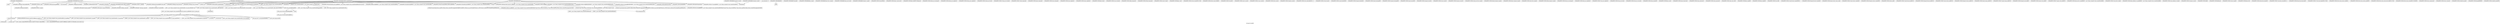 digraph "Call graph: fix_efield.ll" {
	label="Call graph: fix_efield.ll";

	Node0x5583dc240670 [shape=record,label="{_ZN9LAMMPS_NS9FixEfieldC2EPNS_6LAMMPSEiPPc}"];
	Node0x5583dc240670 -> Node0x5583dc0f5d40;
	Node0x5583dc240670 -> Node0x5583dc0f9210;
	Node0x5583dc240670 -> Node0x5583dc0fa680;
	Node0x5583dc240670 -> Node0x5583dc0fa700;
	Node0x5583dc240670 -> Node0x5583dc0f86a0;
	Node0x5583dc240670 -> Node0x5583dc0f6500;
	Node0x5583dc240670 -> Node0x5583dc0f9080;
	Node0x5583dc240670 -> Node0x5583dc2406b0;
	Node0x5583dc240670 -> Node0x5583dc0f6b30;
	Node0x5583dc240670 -> Node0x5583dc0b62d0;
	Node0x5583dc240670 -> Node0x5583dc1dacd0;
	Node0x5583dc240670 -> Node0x5583dc240950;
	Node0x5583dc240670 -> Node0x5583dc0f9410;
	Node0x5583dc240670 -> Node0x5583dc16e020;
	Node0x5583dc240670 -> Node0x5583dc1dabc0;
	Node0x5583dc240670 -> Node0x5583dc14def0;
	Node0x5583dc240670 -> Node0x5583dc1dac40;
	Node0x5583dc0f5d40 [shape=record,label="{_ZN9LAMMPS_NS3FixC2EPNS_6LAMMPSEiPPc}"];
	Node0x5583dc0f9080 [shape=record,label="{_ZN9LAMMPS_NS5utils16missing_cmd_argsERKNSt7__cxx1112basic_stringIcSt11char_traitsIcESaIcEEEiS8_PNS_5ErrorE}"];
	Node0x5583dc0f9210 [shape=record,label="{_ZNSaIcEC1Ev}"];
	Node0x5583dc156d60 [shape=record,label="{_ZN9LAMMPS_NS9FixEfield14compute_vectorEi}"];
	Node0x5583dc156d60 -> Node0x5583dc1553a0;
	Node0x5583dc0fa680 [shape=record,label="{_ZNSt7__cxx1112basic_stringIcSt11char_traitsIcESaIcEEC2IS3_EEPKcRKS3_}"];
	Node0x5583dc0fa680 -> Node0x5583dc0f7270;
	Node0x5583dc0fa680 -> Node0x5583dc13d9e0;
	Node0x5583dc0fa680 -> Node0x5583dc11aee0;
	Node0x5583dc0fa680 -> Node0x5583dc11a2b0;
	Node0x5583dc0fa680 -> Node0x5583dc115200;
	Node0x5583dc2504f0 [shape=record,label="{__gxx_personality_v0}"];
	Node0x5583dc0f6500 [shape=record,label="{_ZStplIcSt11char_traitsIcESaIcEENSt7__cxx1112basic_stringIT_T0_T1_EEOS8_PKS5_}"];
	Node0x5583dc0f6500 -> Node0x5583dc250570;
	Node0x5583dc0f6500 -> Node0x5583dc250620;
	Node0x5583dc2406b0 [shape=record,label="{_ZNSt7__cxx1112basic_stringIcSt11char_traitsIcESaIcEED1Ev}"];
	Node0x5583dc0f6b30 [shape=record,label="{_ZNSaIcED1Ev}"];
	Node0x5583dc0f9410 [shape=record,label="{_ZN9LAMMPS_NS5utils8strmatchERKNSt7__cxx1112basic_stringIcSt11char_traitsIcESaIcEEES8_}"];
	Node0x5583dc240950 [shape=record,label="{_ZN9LAMMPS_NS5utils6strdupERKNSt7__cxx1112basic_stringIcSt11char_traitsIcESaIcEEE}"];
	Node0x5583dc1dac40 [shape=record,label="{_ZN9LAMMPS_NS5utils7numericEPKciS2_bPNS_6LAMMPSE}"];
	Node0x5583dc16e020 [shape=record,label="{strcmp}"];
	Node0x5583dc14def0 [shape=record,label="{_ZNK9LAMMPS_NS6Domain16get_region_by_idERKNSt7__cxx1112basic_stringIcSt11char_traitsIcESaIcEEE}"];
	Node0x5583dc1dabc0 [shape=record,label="{_ZN9LAMMPS_NS5Error3allIJRPcEEEvRKNSt7__cxx1112basic_stringIcSt11char_traitsIcESaIcEEEiSB_DpOT_}"];
	Node0x5583dc1dabc0 -> Node0x5583dc2507c0;
	Node0x5583dc1dabc0 -> Node0x5583dc250870;
	Node0x5583dc1dabc0 -> Node0x5583dc2508f0;
	Node0x5583dc1dacd0 [shape=record,label="{_ZN9LAMMPS_NS5Error3allIJRPcS3_EEEvRKNSt7__cxx1112basic_stringIcSt11char_traitsIcESaIcEEEiSB_DpOT_}"];
	Node0x5583dc1dacd0 -> Node0x5583dc2507c0;
	Node0x5583dc1dacd0 -> Node0x5583dc250970;
	Node0x5583dc1dacd0 -> Node0x5583dc2508f0;
	Node0x5583dc24ec70 [shape=record,label="{_ZNKSt7__cxx1112basic_stringIcSt11char_traitsIcESaIcEE4dataEv}"];
	Node0x5583dc24ed20 [shape=record,label="{_ZNKSt7__cxx1112basic_stringIcSt11char_traitsIcESaIcEE4sizeEv}"];
	Node0x5583dc20e780 [shape=record,label="{llvm.memcpy.p0.p0.i64}"];
	Node0x5583dc0b62d0 [shape=record,label="{_ZN9LAMMPS_NS5Error3allERKNSt7__cxx1112basic_stringIcSt11char_traitsIcESaIcEEEiS8_}"];
	Node0x5583dc0f86a0 [shape=record,label="{_ZN9LAMMPS_NS6Memory6createIdEEPPT_RS4_iiPKc}"];
	Node0x5583dc0f86a0 -> Node0x5583dc1214e0;
	Node0x5583dc0fa700 [shape=record,label="{_ZN9LAMMPS_NS3FixD2Ev}"];
	Node0x5583dc110190 [shape=record,label="{_ZN9LAMMPS_NS9FixEfieldD2Ev}"];
	Node0x5583dc110190 -> Node0x5583dc110960;
	Node0x5583dc110190 -> Node0x5583dc11b0b0;
	Node0x5583dc110190 -> Node0x5583dc0fa700;
	Node0x5583dc110190 -> Node0x5583dc114830;
	Node0x5583dc110960 [shape=record,label="{_ZdaPv}"];
	Node0x5583dc114830 [shape=record,label="{_ZN9LAMMPS_NS6Memory7destroyIdEEvRPPT_}"];
	Node0x5583dc114830 -> Node0x5583dc11c3b0;
	Node0x5583dc11b0b0 [shape=record,label="{__clang_call_terminate}"];
	Node0x5583dc11b0b0 -> Node0x5583dc11e0a0;
	Node0x5583dc11b0b0 -> Node0x5583dc11f7b0;
	Node0x5583dc11e0a0 [shape=record,label="{__cxa_begin_catch}"];
	Node0x5583dc11f7b0 [shape=record,label="{_ZSt9terminatev}"];
	Node0x5583dc121020 [shape=record,label="{_ZN9LAMMPS_NS9FixEfieldD0Ev}"];
	Node0x5583dc121020 -> Node0x5583dc122350;
	Node0x5583dc122350 [shape=record,label="{_ZdlPv}"];
	Node0x5583dc123670 [shape=record,label="{_ZN9LAMMPS_NS9FixEfield7setmaskEv}"];
	Node0x5583dc1241c0 [shape=record,label="{_ZN9LAMMPS_NS9FixEfield4initEv}"];
	Node0x5583dc1241c0 -> Node0x5583dc0f9210;
	Node0x5583dc1241c0 -> Node0x5583dc0fa680;
	Node0x5583dc1241c0 -> Node0x5583dc0f6b30;
	Node0x5583dc1241c0 -> Node0x5583dc2406b0;
	Node0x5583dc1241c0 -> Node0x5583dc1dabc0;
	Node0x5583dc1241c0 -> Node0x5583dc128410;
	Node0x5583dc1241c0 -> Node0x5583dc0f9410;
	Node0x5583dc1241c0 -> Node0x5583dc251340;
	Node0x5583dc1241c0 -> Node0x5583dc1dacd0;
	Node0x5583dc1241c0 -> Node0x5583dc14def0;
	Node0x5583dc1241c0 -> Node0x5583dc2512c0;
	Node0x5583dc1241c0 -> Node0x5583dc1270f0;
	Node0x5583dc1241c0 -> Node0x5583dc251240;
	Node0x5583dc1241c0 -> Node0x5583dc16e020;
	Node0x5583dc1241c0 -> Node0x5583dc125fa0;
	Node0x5583dc125fa0 [shape=record,label="{_ZN9LAMMPS_NS5Error7warningERKNSt7__cxx1112basic_stringIcSt11char_traitsIcESaIcEEEiS8_}"];
	Node0x5583dc1270f0 [shape=record,label="{_ZN9LAMMPS_NS8Variable4findEPKc}"];
	Node0x5583dc251240 [shape=record,label="{_ZN9LAMMPS_NS8Variable10equalstyleEi}"];
	Node0x5583dc2512c0 [shape=record,label="{_ZN9LAMMPS_NS8Variable9atomstyleEi}"];
	Node0x5583dc251340 [shape=record,label="{_ZN9LAMMPS_NS5Error7warningIJRPcEEEvRKNSt7__cxx1112basic_stringIcSt11char_traitsIcESaIcEEEiSB_DpOT_}"];
	Node0x5583dc251340 -> Node0x5583dc2507c0;
	Node0x5583dc251340 -> Node0x5583dc250870;
	Node0x5583dc251340 -> Node0x5583dc12b180;
	Node0x5583dc128410 [shape=record,label="{__dynamic_cast}"];
	Node0x5583dc12dcc0 [shape=record,label="{_ZN9LAMMPS_NS9FixEfield5setupEi}"];
	Node0x5583dc12dcc0 -> Node0x5583dc0f9210;
	Node0x5583dc12dcc0 -> Node0x5583dc0fa680;
	Node0x5583dc12dcc0 -> Node0x5583dc12fa50;
	Node0x5583dc12dcc0 -> Node0x5583dc0f9410;
	Node0x5583dc12dcc0 -> Node0x5583dc2406b0;
	Node0x5583dc12dcc0 -> Node0x5583dc0f6b30;
	Node0x5583dc12dcc0 -> Node0x5583dc12f000;
	Node0x5583dc12dcc0 -> Node0x5583dc128410;
	Node0x5583dc12f000 [shape=record,label="{_ZN9LAMMPS_NS5Respa13copy_flevel_fEi}"];
	Node0x5583dc12fa50 [shape=record,label="{_ZN9LAMMPS_NS5Respa13copy_f_flevelEi}"];
	Node0x5583dc131de0 [shape=record,label="{_ZN9LAMMPS_NS9FixEfield9min_setupEi}"];
	Node0x5583dc132f20 [shape=record,label="{_ZN9LAMMPS_NS9FixEfield10post_forceEi}"];
	Node0x5583dc132f20 -> Node0x5583dc133fc0;
	Node0x5583dc132f20 -> Node0x5583dc114830;
	Node0x5583dc132f20 -> Node0x5583dc0f86a0;
	Node0x5583dc132f20 -> Node0x5583dc134c10;
	Node0x5583dc132f20 -> Node0x5583dc137750;
	Node0x5583dc132f20 -> Node0x5583dc138970;
	Node0x5583dc132f20 -> Node0x5583dc13ced0;
	Node0x5583dc132f20 -> Node0x5583dc154bb0;
	Node0x5583dc132f20 -> Node0x5583dc13d500;
	Node0x5583dc133fc0 [shape=record,label="{_ZN9LAMMPS_NS3Fix6v_initEi}"];
	Node0x5583dc133fc0 -> Node0x5583dc13fa60;
	Node0x5583dc134c10 [shape=record,label="{_ZN9LAMMPS_NS6Region8prematchEv}"];
	Node0x5583dc137750 [shape=record,label="{_ZN9LAMMPS_NS6Region5matchEddd}"];
	Node0x5583dc138970 [shape=record,label="{_ZN9LAMMPS_NS6Domain5unmapEPKdiPd}"];
	Node0x5583dc13ced0 [shape=record,label="{llvm.fmuladd.f64}"];
	Node0x5583dc13d500 [shape=record,label="{_ZN9LAMMPS_NS3Fix7v_tallyEiPd}"];
	Node0x5583dc154bb0 [shape=record,label="{_ZN9LAMMPS_NS9FixEfield23update_efield_variablesEv}"];
	Node0x5583dc154bb0 -> Node0x5583dc143a20;
	Node0x5583dc154bb0 -> Node0x5583dc148540;
	Node0x5583dc154bb0 -> Node0x5583dc149840;
	Node0x5583dc154bb0 -> Node0x5583dc14a220;
	Node0x5583dc14be80 [shape=record,label="{_ZN9LAMMPS_NS9FixEfield16post_force_respaEiii}"];
	Node0x5583dc14c860 [shape=record,label="{_ZN9LAMMPS_NS9FixEfield14min_post_forceEi}"];
	Node0x5583dc14f8c0 [shape=record,label="{_ZN9LAMMPS_NS9FixEfield12memory_usageEv}"];
	Node0x5583dc150760 [shape=record,label="{_ZN9LAMMPS_NS9FixEfield14compute_scalarEv}"];
	Node0x5583dc150760 -> Node0x5583dc1553a0;
	Node0x5583dc1553a0 [shape=record,label="{MPI_Allreduce}"];
	Node0x5583dc22cae0 [shape=record,label="{_ZN9LAMMPS_NS3Fix7extractEPKcRi}"];
	Node0x5583dc143a20 [shape=record,label="{_ZN9LAMMPS_NS6Modify17clearstep_computeEv}"];
	Node0x5583dc148540 [shape=record,label="{_ZN9LAMMPS_NS8Variable13compute_equalEi}"];
	Node0x5583dc149840 [shape=record,label="{_ZN9LAMMPS_NS8Variable12compute_atomEiiPdii}"];
	Node0x5583dc14a220 [shape=record,label="{_ZN9LAMMPS_NS6Modify15addstep_computeEl}"];
	Node0x5583dc15a1b0 [shape=record,label="{_ZN9LAMMPS_NS3Fix16post_constructorEv}"];
	Node0x5583dc15bf00 [shape=record,label="{_ZN9LAMMPS_NS3Fix9init_listEiPNS_9NeighListE}"];
	Node0x5583dc15c750 [shape=record,label="{_ZN9LAMMPS_NS3Fix18setup_pre_exchangeEv}"];
	Node0x5583dc234530 [shape=record,label="{_ZN9LAMMPS_NS3Fix18setup_pre_neighborEv}"];
	Node0x5583dc15d1e0 [shape=record,label="{_ZN9LAMMPS_NS3Fix19setup_post_neighborEv}"];
	Node0x5583dc15d7a0 [shape=record,label="{_ZN9LAMMPS_NS3Fix15setup_pre_forceEi}"];
	Node0x5583dc160460 [shape=record,label="{_ZN9LAMMPS_NS3Fix17setup_pre_reverseEii}"];
	Node0x5583dc160e70 [shape=record,label="{_ZN9LAMMPS_NS3Fix17initial_integrateEi}"];
	Node0x5583dc161ac0 [shape=record,label="{_ZN9LAMMPS_NS3Fix14post_integrateEv}"];
	Node0x5583dc162580 [shape=record,label="{_ZN9LAMMPS_NS3Fix12pre_exchangeEv}"];
	Node0x5583dc163290 [shape=record,label="{_ZN9LAMMPS_NS3Fix12pre_neighborEv}"];
	Node0x5583dc1639c0 [shape=record,label="{_ZN9LAMMPS_NS3Fix13post_neighborEv}"];
	Node0x5583dc1647d0 [shape=record,label="{_ZN9LAMMPS_NS3Fix9pre_forceEi}"];
	Node0x5583dc164f90 [shape=record,label="{_ZN9LAMMPS_NS3Fix11pre_reverseEii}"];
	Node0x5583dc1656c0 [shape=record,label="{_ZN9LAMMPS_NS3Fix15final_integrateEv}"];
	Node0x5583dc169bf0 [shape=record,label="{_ZN9LAMMPS_NS3Fix15fused_integrateEi}"];
	Node0x5583dc1709c0 [shape=record,label="{_ZN9LAMMPS_NS3Fix11end_of_stepEv}"];
	Node0x5583dc1713e0 [shape=record,label="{_ZN9LAMMPS_NS3Fix8post_runEv}"];
	Node0x5583dc171ae0 [shape=record,label="{_ZN9LAMMPS_NS3Fix13write_restartEP8_IO_FILE}"];
	Node0x5583dc1732b0 [shape=record,label="{_ZN9LAMMPS_NS3Fix18write_restart_fileEPKc}"];
	Node0x5583dc1751b0 [shape=record,label="{_ZN9LAMMPS_NS3Fix7restartEPc}"];
	Node0x5583dc177440 [shape=record,label="{_ZN9LAMMPS_NS3Fix11grow_arraysEi}"];
	Node0x5583dc178860 [shape=record,label="{_ZN9LAMMPS_NS3Fix11copy_arraysEiii}"];
	Node0x5583dc179100 [shape=record,label="{_ZN9LAMMPS_NS3Fix10set_arraysEi}"];
	Node0x5583dc17ac80 [shape=record,label="{_ZN9LAMMPS_NS3Fix13update_arraysEii}"];
	Node0x5583dc17c4f0 [shape=record,label="{_ZN9LAMMPS_NS3Fix12set_moleculeEiiiPdS1_S1_}"];
	Node0x5583dc17d750 [shape=record,label="{_ZN9LAMMPS_NS3Fix11clear_bonusEv}"];
	Node0x5583dc17f710 [shape=record,label="{_ZN9LAMMPS_NS3Fix11pack_borderEiPiPd}"];
	Node0x5583dc180470 [shape=record,label="{_ZN9LAMMPS_NS3Fix13unpack_borderEiiPd}"];
	Node0x5583dc1819a0 [shape=record,label="{_ZN9LAMMPS_NS3Fix13pack_exchangeEiPd}"];
	Node0x5583dc182250 [shape=record,label="{_ZN9LAMMPS_NS3Fix15unpack_exchangeEiPd}"];
	Node0x5583dc183730 [shape=record,label="{_ZN9LAMMPS_NS3Fix12pack_restartEiPd}"];
	Node0x5583dc1844d0 [shape=record,label="{_ZN9LAMMPS_NS3Fix14unpack_restartEii}"];
	Node0x5583dc185940 [shape=record,label="{_ZN9LAMMPS_NS3Fix12size_restartEi}"];
	Node0x5583dc187330 [shape=record,label="{_ZN9LAMMPS_NS3Fix15maxsize_restartEv}"];
	Node0x5583dc187b80 [shape=record,label="{_ZN9LAMMPS_NS3Fix21setup_pre_force_respaEii}"];
	Node0x5583dc189690 [shape=record,label="{_ZN9LAMMPS_NS3Fix23initial_integrate_respaEiii}"];
	Node0x5583dc18ab30 [shape=record,label="{_ZN9LAMMPS_NS3Fix20post_integrate_respaEii}"];
	Node0x5583dc18b3e0 [shape=record,label="{_ZN9LAMMPS_NS3Fix15pre_force_respaEiii}"];
	Node0x5583dc18d3a0 [shape=record,label="{_ZN9LAMMPS_NS3Fix21final_integrate_respaEii}"];
	Node0x5583dc18e100 [shape=record,label="{_ZN9LAMMPS_NS3Fix16min_pre_exchangeEv}"];
	Node0x5583dc18f570 [shape=record,label="{_ZN9LAMMPS_NS3Fix16min_pre_neighborEv}"];
	Node0x5583dc190a50 [shape=record,label="{_ZN9LAMMPS_NS3Fix17min_post_neighborEv}"];
	Node0x5583dc191300 [shape=record,label="{_ZN9LAMMPS_NS3Fix13min_pre_forceEi}"];
	Node0x5583dc193250 [shape=record,label="{_ZN9LAMMPS_NS3Fix15min_pre_reverseEii}"];
	Node0x5583dc193d30 [shape=record,label="{_ZN9LAMMPS_NS3Fix10min_energyEPd}"];
	Node0x5583dc193fe0 [shape=record,label="{_ZN9LAMMPS_NS3Fix9min_storeEv}"];
	Node0x5583dc16dc60 [shape=record,label="{_ZN9LAMMPS_NS3Fix14min_clearstoreEv}"];
	Node0x5583dc195600 [shape=record,label="{_ZN9LAMMPS_NS3Fix13min_pushstoreEv}"];
	Node0x5583dc196480 [shape=record,label="{_ZN9LAMMPS_NS3Fix12min_popstoreEv}"];
	Node0x5583dc19a9b0 [shape=record,label="{_ZN9LAMMPS_NS3Fix13min_reset_refEv}"];
	Node0x5583dc19b970 [shape=record,label="{_ZN9LAMMPS_NS3Fix8min_stepEdPd}"];
	Node0x5583dc19bee0 [shape=record,label="{_ZN9LAMMPS_NS3Fix9max_alphaEPd}"];
	Node0x5583dc19ce20 [shape=record,label="{_ZN9LAMMPS_NS3Fix7min_dofEv}"];
	Node0x5583dc19ddf0 [shape=record,label="{_ZN9LAMMPS_NS3Fix17pack_forward_commEiPiPdiS1_}"];
	Node0x5583dc1a18a0 [shape=record,label="{_ZN9LAMMPS_NS3Fix19unpack_forward_commEiiPd}"];
	Node0x5583dc1a2010 [shape=record,label="{_ZN9LAMMPS_NS3Fix22pack_reverse_comm_sizeEii}"];
	Node0x5583dc1a47c0 [shape=record,label="{_ZN9LAMMPS_NS3Fix17pack_reverse_commEiiPd}"];
	Node0x5583dc1a4f90 [shape=record,label="{_ZN9LAMMPS_NS3Fix19unpack_reverse_commEiPiPd}"];
	Node0x5583dc1a7180 [shape=record,label="{_ZN9LAMMPS_NS3Fix10reset_gridEv}"];
	Node0x5583dc1a7950 [shape=record,label="{_ZN9LAMMPS_NS3Fix17pack_forward_gridEiPviPi}"];
	Node0x5583dc1a99f0 [shape=record,label="{_ZN9LAMMPS_NS3Fix19unpack_forward_gridEiPviPi}"];
	Node0x5583dc1aa1c0 [shape=record,label="{_ZN9LAMMPS_NS3Fix17pack_reverse_gridEiPviPi}"];
	Node0x5583dc1ace40 [shape=record,label="{_ZN9LAMMPS_NS3Fix19unpack_reverse_gridEiPviPi}"];
	Node0x5583dc1ad610 [shape=record,label="{_ZN9LAMMPS_NS3Fix15pack_remap_gridEiPviPi}"];
	Node0x5583dc1af100 [shape=record,label="{_ZN9LAMMPS_NS3Fix17unpack_remap_gridEiPviPi}"];
	Node0x5583dc1b06c0 [shape=record,label="{_ZN9LAMMPS_NS3Fix16unpack_read_gridEiPc}"];
	Node0x5583dc1b3ec0 [shape=record,label="{_ZN9LAMMPS_NS3Fix15pack_write_gridEiPv}"];
	Node0x5583dc1b4550 [shape=record,label="{_ZN9LAMMPS_NS3Fix17unpack_write_gridEiPvPi}"];
	Node0x5583dc1b5500 [shape=record,label="{_ZN9LAMMPS_NS3Fix16get_grid_by_nameERKNSt7__cxx1112basic_stringIcSt11char_traitsIcESaIcEEERi}"];
	Node0x5583dc1b6a90 [shape=record,label="{_ZN9LAMMPS_NS3Fix17get_grid_by_indexEi}"];
	Node0x5583dc1b7fc0 [shape=record,label="{_ZN9LAMMPS_NS3Fix20get_griddata_by_nameEiRKNSt7__cxx1112basic_stringIcSt11char_traitsIcESaIcEEERi}"];
	Node0x5583dc1b8900 [shape=record,label="{_ZN9LAMMPS_NS3Fix21get_griddata_by_indexEi}"];
	Node0x5583dc1b9330 [shape=record,label="{_ZN9LAMMPS_NS3Fix13compute_arrayEii}"];
	Node0x5583dc1b95e0 [shape=record,label="{_ZN9LAMMPS_NS3Fix3dofEi}"];
	Node0x5583dc1b9e00 [shape=record,label="{_ZN9LAMMPS_NS3Fix6deformEi}"];
	Node0x5583dc1bcb80 [shape=record,label="{_ZN9LAMMPS_NS3Fix12reset_targetEd}"];
	Node0x5583dc1be940 [shape=record,label="{_ZN9LAMMPS_NS3Fix8reset_dtEv}"];
	Node0x5583dc1c39e0 [shape=record,label="{_ZN9LAMMPS_NS3Fix16read_data_headerEPc}"];
	Node0x5583dc1d8620 [shape=record,label="{_ZN9LAMMPS_NS3Fix17read_data_sectionEPciS1_i}"];
	Node0x5583dc1dafd0 [shape=record,label="{_ZN9LAMMPS_NS3Fix20read_data_skip_linesEPc}"];
	Node0x5583dc1dc460 [shape=record,label="{_ZN9LAMMPS_NS3Fix17write_data_headerEP8_IO_FILEi}"];
	Node0x5583dc1dd610 [shape=record,label="{_ZN9LAMMPS_NS3Fix23write_data_section_sizeEiRiS1_}"];
	Node0x5583dc1ec870 [shape=record,label="{_ZN9LAMMPS_NS3Fix23write_data_section_packEiPPd}"];
	Node0x5583dc1ee740 [shape=record,label="{_ZN9LAMMPS_NS3Fix26write_data_section_keywordEiP8_IO_FILE}"];
	Node0x5583dc1f0a40 [shape=record,label="{_ZN9LAMMPS_NS3Fix18write_data_sectionEiP8_IO_FILEiPPdi}"];
	Node0x5583dc1f0e40 [shape=record,label="{_ZN9LAMMPS_NS3Fix13zero_momentumEv}"];
	Node0x5583dc1f1600 [shape=record,label="{_ZN9LAMMPS_NS3Fix13zero_rotationEv}"];
	Node0x5583dc1f35b0 [shape=record,label="{_ZN9LAMMPS_NS3Fix15rebuild_specialEv}"];
	Node0x5583dc1f51e0 [shape=record,label="{_ZN9LAMMPS_NS3Fix5imageERPiRPPd}"];
	Node0x5583dc1f7420 [shape=record,label="{_ZN9LAMMPS_NS3Fix12modify_paramEiPPc}"];
	Node0x5583dc13fa60 [shape=record,label="{_ZN9LAMMPS_NS3Fix7v_setupEi}"];
	Node0x5583dc0f7270 [shape=record,label="{_ZNSt7__cxx1112basic_stringIcSt11char_traitsIcESaIcEE13_M_local_dataEv}"];
	Node0x5583dc13d9e0 [shape=record,label="{_ZNSt7__cxx1112basic_stringIcSt11char_traitsIcESaIcEE12_Alloc_hiderC1EPcRKS3_}"];
	Node0x5583dc11a2b0 [shape=record,label="{_ZNSt7__cxx1112basic_stringIcSt11char_traitsIcESaIcEE12_M_constructIPKcEEvT_S8_}"];
	Node0x5583dc11a2b0 -> Node0x5583dc1fc070;
	Node0x5583dc11aee0 [shape=record,label="{_ZNSt11char_traitsIcE6lengthEPKc}"];
	Node0x5583dc11aee0 -> Node0x5583dc13d2d0;
	Node0x5583dc11aee0 -> Node0x5583dc201f90;
	Node0x5583dc115200 [shape=record,label="{_ZNSt7__cxx1112basic_stringIcSt11char_traitsIcESaIcEE12_Alloc_hiderD2Ev}"];
	Node0x5583dc115200 -> Node0x5583dc2027d0;
	Node0x5583dc1fc070 [shape=record,label="{_ZNSt7__cxx1112basic_stringIcSt11char_traitsIcESaIcEE16_M_construct_auxIPKcEEvT_S8_St12__false_type}"];
	Node0x5583dc1fc070 -> Node0x5583dc203f30;
	Node0x5583dc203f30 [shape=record,label="{_ZNSt7__cxx1112basic_stringIcSt11char_traitsIcESaIcEE12_M_constructIPKcEEvT_S8_St20forward_iterator_tag}"];
	Node0x5583dc203f30 -> Node0x5583dc206270;
	Node0x5583dc203f30 -> Node0x5583dc208280;
	Node0x5583dc203f30 -> Node0x5583dc208dc0;
	Node0x5583dc203f30 -> Node0x5583dc209bd0;
	Node0x5583dc203f30 -> Node0x5583dc20a910;
	Node0x5583dc203f30 -> Node0x5583dc20b720;
	Node0x5583dc203f30 -> Node0x5583dc20c710;
	Node0x5583dc203f30 -> Node0x5583dc20d590;
	Node0x5583dc203f30 -> Node0x5583dc11e0a0;
	Node0x5583dc203f30 -> Node0x5583dc24e620;
	Node0x5583dc203f30 -> Node0x5583dc24e6a0;
	Node0x5583dc203f30 -> Node0x5583dc24e720;
	Node0x5583dc203f30 -> Node0x5583dc24e7a0;
	Node0x5583dc203f30 -> Node0x5583dc11b0b0;
	Node0x5583dc206270 [shape=record,label="{_ZN9__gnu_cxx17__is_null_pointerIKcEEbPT_}"];
	Node0x5583dc208280 [shape=record,label="{_ZSt19__throw_logic_errorPKc}"];
	Node0x5583dc208dc0 [shape=record,label="{_ZSt8distanceIPKcENSt15iterator_traitsIT_E15difference_typeES3_S3_}"];
	Node0x5583dc208dc0 -> Node0x5583dc24e820;
	Node0x5583dc208dc0 -> Node0x5583dc24e8d0;
	Node0x5583dc20a910 [shape=record,label="{_ZNSt7__cxx1112basic_stringIcSt11char_traitsIcESaIcEE7_M_dataEPc}"];
	Node0x5583dc209bd0 [shape=record,label="{_ZNSt7__cxx1112basic_stringIcSt11char_traitsIcESaIcEE9_M_createERmm}"];
	Node0x5583dc20b720 [shape=record,label="{_ZNSt7__cxx1112basic_stringIcSt11char_traitsIcESaIcEE11_M_capacityEm}"];
	Node0x5583dc20d590 [shape=record,label="{_ZNSt7__cxx1112basic_stringIcSt11char_traitsIcESaIcEE13_S_copy_charsEPcPKcS7_}"];
	Node0x5583dc20c710 [shape=record,label="{_ZNKSt7__cxx1112basic_stringIcSt11char_traitsIcESaIcEE7_M_dataEv}"];
	Node0x5583dc24e620 [shape=record,label="{_ZNSt7__cxx1112basic_stringIcSt11char_traitsIcESaIcEE10_M_disposeEv}"];
	Node0x5583dc24e6a0 [shape=record,label="{__cxa_rethrow}"];
	Node0x5583dc24e720 [shape=record,label="{__cxa_end_catch}"];
	Node0x5583dc24e7a0 [shape=record,label="{_ZNSt7__cxx1112basic_stringIcSt11char_traitsIcESaIcEE13_M_set_lengthEm}"];
	Node0x5583dc24e8d0 [shape=record,label="{_ZSt10__distanceIPKcENSt15iterator_traitsIT_E15difference_typeES3_S3_St26random_access_iterator_tag}"];
	Node0x5583dc24e820 [shape=record,label="{_ZSt19__iterator_categoryIPKcENSt15iterator_traitsIT_E17iterator_categoryERKS3_}"];
	Node0x5583dc13d2d0 [shape=record,label="{_ZN9__gnu_cxx11char_traitsIcE6lengthEPKc}"];
	Node0x5583dc13d2d0 -> Node0x5583dc24ead0;
	Node0x5583dc201f90 [shape=record,label="{strlen}"];
	Node0x5583dc24ead0 [shape=record,label="{_ZN9__gnu_cxx11char_traitsIcE2eqERKcS3_}"];
	Node0x5583dc2027d0 [shape=record,label="{_ZNSaIcED2Ev}"];
	Node0x5583dc250570 [shape=record,label="{_ZNSt7__cxx1112basic_stringIcSt11char_traitsIcESaIcEE6appendEPKc}"];
	Node0x5583dc250620 [shape=record,label="{_ZNSt7__cxx1112basic_stringIcSt11char_traitsIcESaIcEEC1EOS4_}"];
	Node0x5583dc2508f0 [shape=record,label="{_ZN9LAMMPS_NS5Error4_allERKNSt7__cxx1112basic_stringIcSt11char_traitsIcESaIcEEEiN3fmt6v9_lmp17basic_string_viewIcEENSA_17basic_format_argsINSA_20basic_format_contextINSA_8appenderEcEEEE}"];
	Node0x5583dc2507c0 [shape=record,label="{_ZN3fmt6v9_lmp17basic_string_viewIcEC2ISt11char_traitsIcESaIcEEERKNSt7__cxx1112basic_stringIcT_T0_EE}"];
	Node0x5583dc2507c0 -> Node0x5583dc24ec70;
	Node0x5583dc2507c0 -> Node0x5583dc24ed20;
	Node0x5583dc250870 [shape=record,label="{_ZN3fmt6v9_lmp16make_format_argsINS0_20basic_format_contextINS0_8appenderEcEEJRPcEEENS0_16format_arg_storeIT_JDpNSt9remove_cvINSt16remove_referenceIT0_E4typeEE4typeEEEEDpOSB_}"];
	Node0x5583dc250870 -> Node0x5583dc20e780;
	Node0x5583dc250970 [shape=record,label="{_ZN3fmt6v9_lmp16make_format_argsINS0_20basic_format_contextINS0_8appenderEcEEJRPcS6_EEENS0_16format_arg_storeIT_JDpNSt9remove_cvINSt16remove_referenceIT0_E4typeEE4typeEEEEDpOSB_}"];
	Node0x5583dc250970 -> Node0x5583dc20e780;
	Node0x5583dc1214e0 [shape=record,label="{_ZN9LAMMPS_NS6Memory7smallocElPKc}"];
	Node0x5583dc11c3b0 [shape=record,label="{_ZN9LAMMPS_NS6Memory5sfreeEPv}"];
	Node0x5583dc12b180 [shape=record,label="{_ZN9LAMMPS_NS5Error8_warningERKNSt7__cxx1112basic_stringIcSt11char_traitsIcESaIcEEEiN3fmt6v9_lmp17basic_string_viewIcEENSA_17basic_format_argsINSA_20basic_format_contextINSA_8appenderEcEEEE}"];
}

